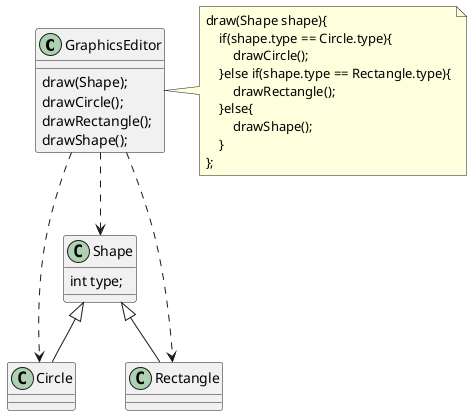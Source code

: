@startuml

class GraphicsEditor{
    draw(Shape);
    drawCircle();
    drawRectangle();
    drawShape();
}
note right of GraphicsEditor
draw(Shape shape){
    if(shape.type == Circle.type){
        drawCircle();
    }else if(shape.type == Rectangle.type){
        drawRectangle();
    }else{
        drawShape();
    }
};
end note
class Circle
class Rectangle
class Shape{
    int type;
}

GraphicsEditor ..> Circle
GraphicsEditor ..> Shape
GraphicsEditor ..> Rectangle
Shape <|-- Circle
Shape <|-- Rectangle

@enduml